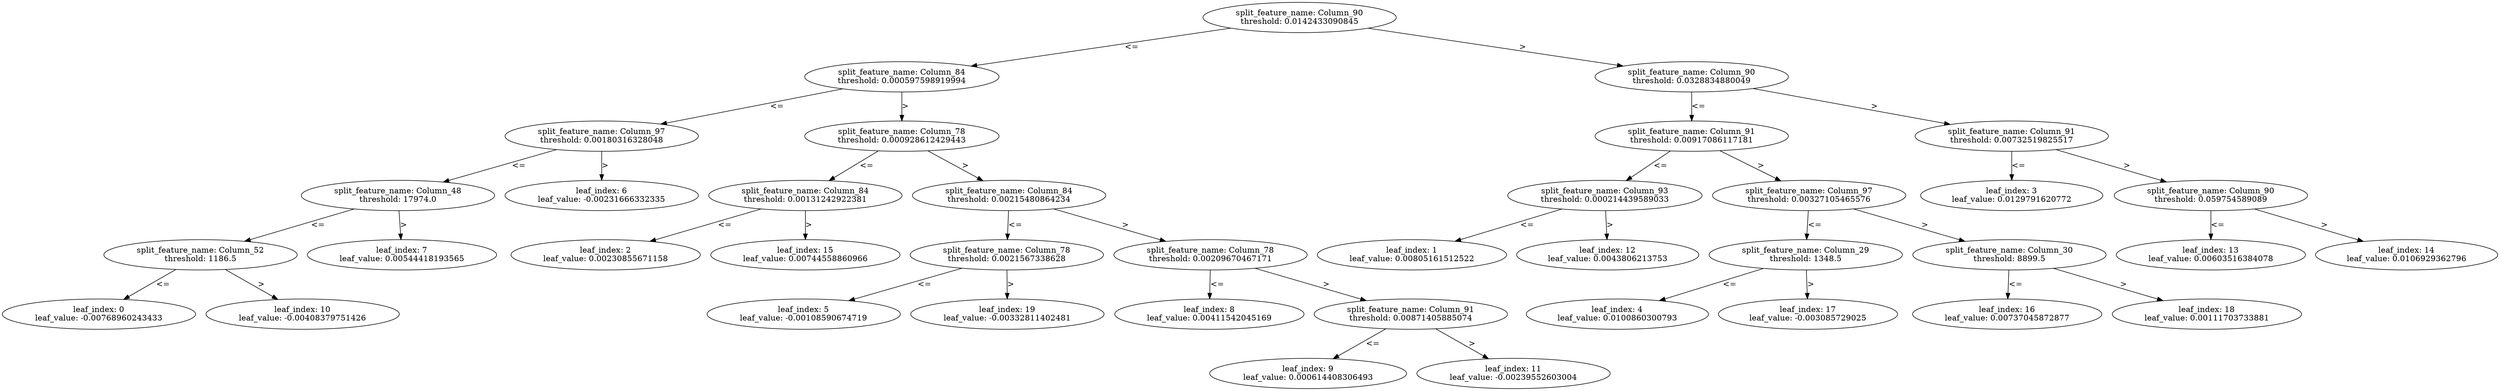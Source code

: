 digraph Tree33 {
	split0 [label="split_feature_name: Column_90\nthreshold: 0.0142433090845"]
	split1 [label="split_feature_name: Column_84\nthreshold: 0.000597598919994"]
	split5 [label="split_feature_name: Column_97\nthreshold: 0.00180316328048"]
	split6 [label="split_feature_name: Column_48\nthreshold: 17974.0"]
	split9 [label="split_feature_name: Column_52\nthreshold: 1186.5"]
	leaf0 [label="leaf_index: 0\nleaf_value: -0.00768960243433"]
	split9 -> leaf0 [label="<="]
	leaf10 [label="leaf_index: 10\nleaf_value: -0.00408379751426"]
	split9 -> leaf10 [label=">"]
	split6 -> split9 [label="<="]
	leaf7 [label="leaf_index: 7\nleaf_value: 0.00544418193565"]
	split6 -> leaf7 [label=">"]
	split5 -> split6 [label="<="]
	leaf6 [label="leaf_index: 6\nleaf_value: -0.00231666332335"]
	split5 -> leaf6 [label=">"]
	split1 -> split5 [label="<="]
	split4 [label="split_feature_name: Column_78\nthreshold: 0.000928612429443"]
	split14 [label="split_feature_name: Column_84\nthreshold: 0.00131242922381"]
	leaf2 [label="leaf_index: 2\nleaf_value: 0.00230855671158"]
	split14 -> leaf2 [label="<="]
	leaf15 [label="leaf_index: 15\nleaf_value: 0.00744558860966"]
	split14 -> leaf15 [label=">"]
	split4 -> split14 [label="<="]
	split7 [label="split_feature_name: Column_84\nthreshold: 0.00215480864234"]
	split18 [label="split_feature_name: Column_78\nthreshold: 0.0021567338628"]
	leaf5 [label="leaf_index: 5\nleaf_value: -0.00108590674719"]
	split18 -> leaf5 [label="<="]
	leaf19 [label="leaf_index: 19\nleaf_value: -0.00332811402481"]
	split18 -> leaf19 [label=">"]
	split7 -> split18 [label="<="]
	split8 [label="split_feature_name: Column_78\nthreshold: 0.00209670467171"]
	leaf8 [label="leaf_index: 8\nleaf_value: 0.00411542045169"]
	split8 -> leaf8 [label="<="]
	split10 [label="split_feature_name: Column_91\nthreshold: 0.00871405885074"]
	leaf9 [label="leaf_index: 9\nleaf_value: 0.000614408306493"]
	split10 -> leaf9 [label="<="]
	leaf11 [label="leaf_index: 11\nleaf_value: -0.00239552603004"]
	split10 -> leaf11 [label=">"]
	split8 -> split10 [label=">"]
	split7 -> split8 [label=">"]
	split4 -> split7 [label=">"]
	split1 -> split4 [label=">"]
	split0 -> split1 [label="<="]
	split2 [label="split_feature_name: Column_90\nthreshold: 0.0328834880049"]
	split3 [label="split_feature_name: Column_91\nthreshold: 0.00917086117181"]
	split11 [label="split_feature_name: Column_93\nthreshold: 0.000214439589033"]
	leaf1 [label="leaf_index: 1\nleaf_value: 0.00805161512522"]
	split11 -> leaf1 [label="<="]
	leaf12 [label="leaf_index: 12\nleaf_value: 0.0043806213753"]
	split11 -> leaf12 [label=">"]
	split3 -> split11 [label="<="]
	split15 [label="split_feature_name: Column_97\nthreshold: 0.00327105465576"]
	split16 [label="split_feature_name: Column_29\nthreshold: 1348.5"]
	leaf4 [label="leaf_index: 4\nleaf_value: 0.0100860300793"]
	split16 -> leaf4 [label="<="]
	leaf17 [label="leaf_index: 17\nleaf_value: -0.003085729025"]
	split16 -> leaf17 [label=">"]
	split15 -> split16 [label="<="]
	split17 [label="split_feature_name: Column_30\nthreshold: 8899.5"]
	leaf16 [label="leaf_index: 16\nleaf_value: 0.00737045872877"]
	split17 -> leaf16 [label="<="]
	leaf18 [label="leaf_index: 18\nleaf_value: 0.00111703733881"]
	split17 -> leaf18 [label=">"]
	split15 -> split17 [label=">"]
	split3 -> split15 [label=">"]
	split2 -> split3 [label="<="]
	split12 [label="split_feature_name: Column_91\nthreshold: 0.00732519825517"]
	leaf3 [label="leaf_index: 3\nleaf_value: 0.0129791620772"]
	split12 -> leaf3 [label="<="]
	split13 [label="split_feature_name: Column_90\nthreshold: 0.059754589089"]
	leaf13 [label="leaf_index: 13\nleaf_value: 0.00603516384078"]
	split13 -> leaf13 [label="<="]
	leaf14 [label="leaf_index: 14\nleaf_value: 0.0106929362796"]
	split13 -> leaf14 [label=">"]
	split12 -> split13 [label=">"]
	split2 -> split12 [label=">"]
	split0 -> split2 [label=">"]
}
